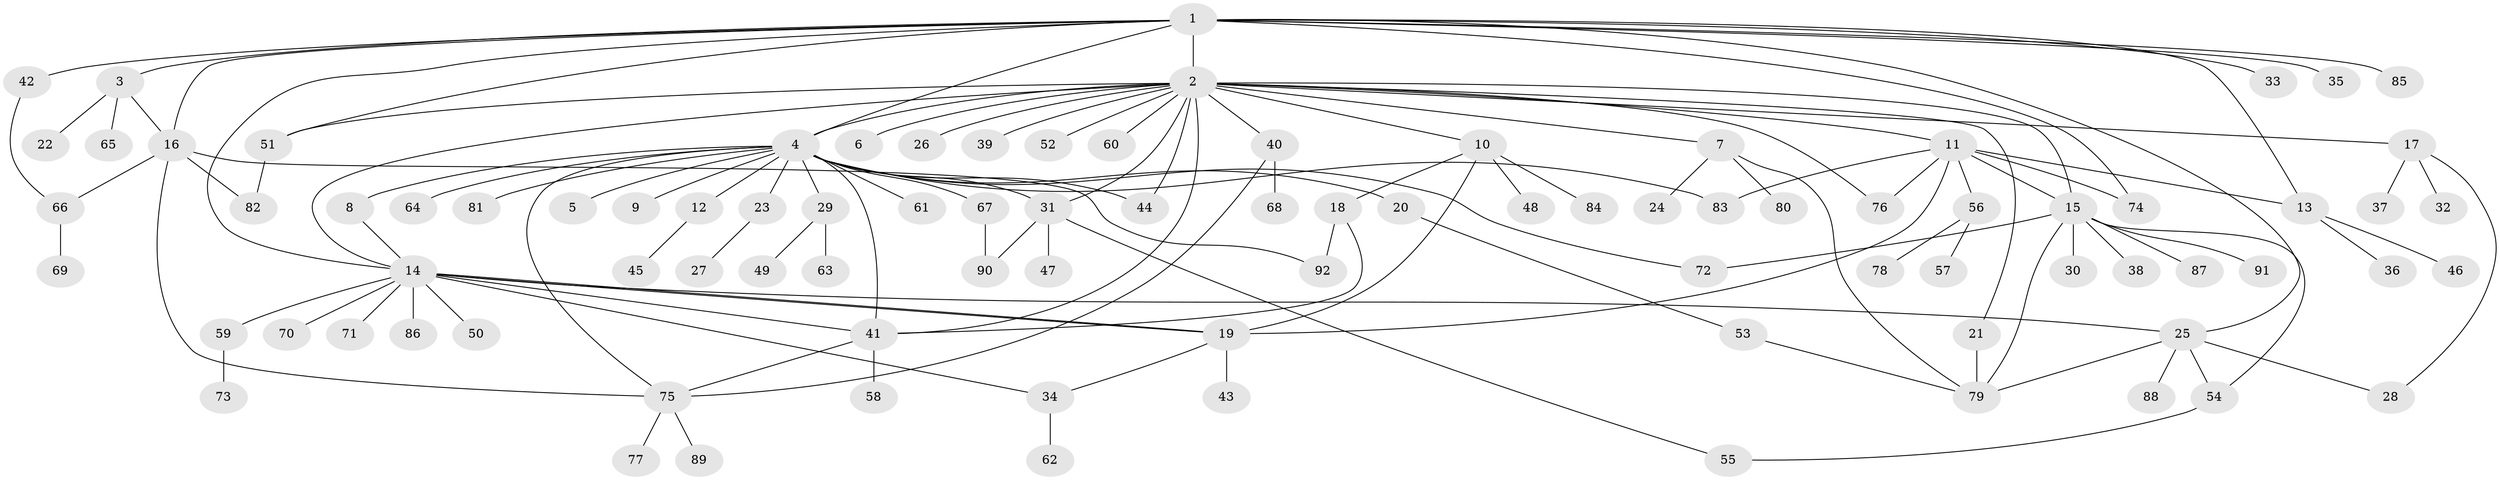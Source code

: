 // coarse degree distribution, {18: 0.01818181818181818, 1: 0.7818181818181819, 4: 0.03636363636363636, 3: 0.01818181818181818, 2: 0.10909090909090909, 9: 0.01818181818181818, 27: 0.01818181818181818}
// Generated by graph-tools (version 1.1) at 2025/51/03/04/25 21:51:36]
// undirected, 92 vertices, 126 edges
graph export_dot {
graph [start="1"]
  node [color=gray90,style=filled];
  1;
  2;
  3;
  4;
  5;
  6;
  7;
  8;
  9;
  10;
  11;
  12;
  13;
  14;
  15;
  16;
  17;
  18;
  19;
  20;
  21;
  22;
  23;
  24;
  25;
  26;
  27;
  28;
  29;
  30;
  31;
  32;
  33;
  34;
  35;
  36;
  37;
  38;
  39;
  40;
  41;
  42;
  43;
  44;
  45;
  46;
  47;
  48;
  49;
  50;
  51;
  52;
  53;
  54;
  55;
  56;
  57;
  58;
  59;
  60;
  61;
  62;
  63;
  64;
  65;
  66;
  67;
  68;
  69;
  70;
  71;
  72;
  73;
  74;
  75;
  76;
  77;
  78;
  79;
  80;
  81;
  82;
  83;
  84;
  85;
  86;
  87;
  88;
  89;
  90;
  91;
  92;
  1 -- 2;
  1 -- 3;
  1 -- 4;
  1 -- 13;
  1 -- 14;
  1 -- 16;
  1 -- 25;
  1 -- 33;
  1 -- 35;
  1 -- 42;
  1 -- 51;
  1 -- 74;
  1 -- 85;
  2 -- 4;
  2 -- 6;
  2 -- 7;
  2 -- 10;
  2 -- 11;
  2 -- 14;
  2 -- 15;
  2 -- 17;
  2 -- 21;
  2 -- 26;
  2 -- 31;
  2 -- 39;
  2 -- 40;
  2 -- 41;
  2 -- 44;
  2 -- 51;
  2 -- 52;
  2 -- 60;
  2 -- 76;
  3 -- 16;
  3 -- 22;
  3 -- 65;
  4 -- 5;
  4 -- 8;
  4 -- 9;
  4 -- 12;
  4 -- 20;
  4 -- 23;
  4 -- 29;
  4 -- 31;
  4 -- 41;
  4 -- 44;
  4 -- 61;
  4 -- 64;
  4 -- 67;
  4 -- 72;
  4 -- 75;
  4 -- 81;
  4 -- 83;
  7 -- 24;
  7 -- 79;
  7 -- 80;
  8 -- 14;
  10 -- 18;
  10 -- 19;
  10 -- 48;
  10 -- 84;
  11 -- 13;
  11 -- 15;
  11 -- 19;
  11 -- 56;
  11 -- 74;
  11 -- 76;
  11 -- 83;
  12 -- 45;
  13 -- 36;
  13 -- 46;
  14 -- 19;
  14 -- 19;
  14 -- 25;
  14 -- 34;
  14 -- 41;
  14 -- 50;
  14 -- 59;
  14 -- 70;
  14 -- 71;
  14 -- 86;
  15 -- 30;
  15 -- 38;
  15 -- 54;
  15 -- 72;
  15 -- 79;
  15 -- 87;
  15 -- 91;
  16 -- 66;
  16 -- 75;
  16 -- 82;
  16 -- 92;
  17 -- 28;
  17 -- 32;
  17 -- 37;
  18 -- 41;
  18 -- 92;
  19 -- 34;
  19 -- 43;
  20 -- 53;
  21 -- 79;
  23 -- 27;
  25 -- 28;
  25 -- 54;
  25 -- 79;
  25 -- 88;
  29 -- 49;
  29 -- 63;
  31 -- 47;
  31 -- 55;
  31 -- 90;
  34 -- 62;
  40 -- 68;
  40 -- 75;
  41 -- 58;
  41 -- 75;
  42 -- 66;
  51 -- 82;
  53 -- 79;
  54 -- 55;
  56 -- 57;
  56 -- 78;
  59 -- 73;
  66 -- 69;
  67 -- 90;
  75 -- 77;
  75 -- 89;
}
